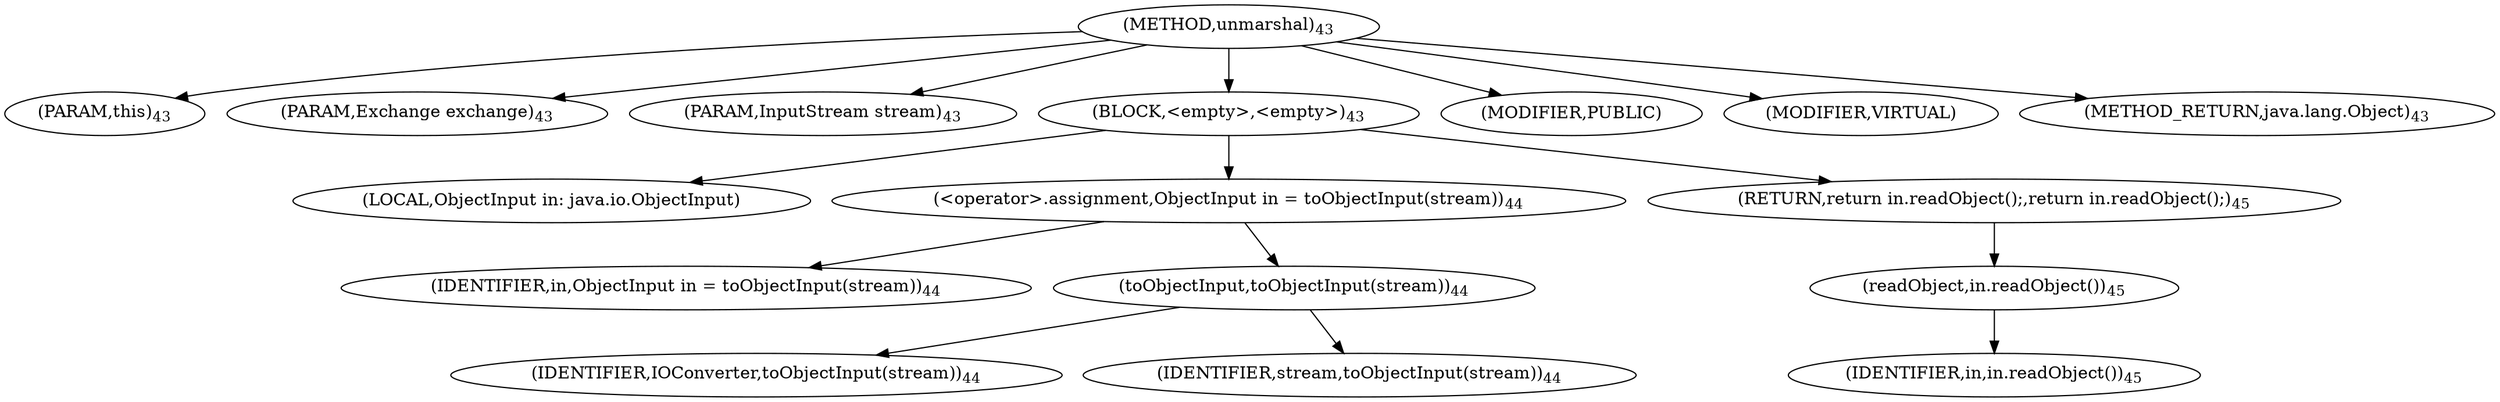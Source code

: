 digraph "unmarshal" {  
"39" [label = <(METHOD,unmarshal)<SUB>43</SUB>> ]
"40" [label = <(PARAM,this)<SUB>43</SUB>> ]
"41" [label = <(PARAM,Exchange exchange)<SUB>43</SUB>> ]
"42" [label = <(PARAM,InputStream stream)<SUB>43</SUB>> ]
"43" [label = <(BLOCK,&lt;empty&gt;,&lt;empty&gt;)<SUB>43</SUB>> ]
"44" [label = <(LOCAL,ObjectInput in: java.io.ObjectInput)> ]
"45" [label = <(&lt;operator&gt;.assignment,ObjectInput in = toObjectInput(stream))<SUB>44</SUB>> ]
"46" [label = <(IDENTIFIER,in,ObjectInput in = toObjectInput(stream))<SUB>44</SUB>> ]
"47" [label = <(toObjectInput,toObjectInput(stream))<SUB>44</SUB>> ]
"48" [label = <(IDENTIFIER,IOConverter,toObjectInput(stream))<SUB>44</SUB>> ]
"49" [label = <(IDENTIFIER,stream,toObjectInput(stream))<SUB>44</SUB>> ]
"50" [label = <(RETURN,return in.readObject();,return in.readObject();)<SUB>45</SUB>> ]
"51" [label = <(readObject,in.readObject())<SUB>45</SUB>> ]
"52" [label = <(IDENTIFIER,in,in.readObject())<SUB>45</SUB>> ]
"53" [label = <(MODIFIER,PUBLIC)> ]
"54" [label = <(MODIFIER,VIRTUAL)> ]
"55" [label = <(METHOD_RETURN,java.lang.Object)<SUB>43</SUB>> ]
  "39" -> "40" 
  "39" -> "41" 
  "39" -> "42" 
  "39" -> "43" 
  "39" -> "53" 
  "39" -> "54" 
  "39" -> "55" 
  "43" -> "44" 
  "43" -> "45" 
  "43" -> "50" 
  "45" -> "46" 
  "45" -> "47" 
  "47" -> "48" 
  "47" -> "49" 
  "50" -> "51" 
  "51" -> "52" 
}
